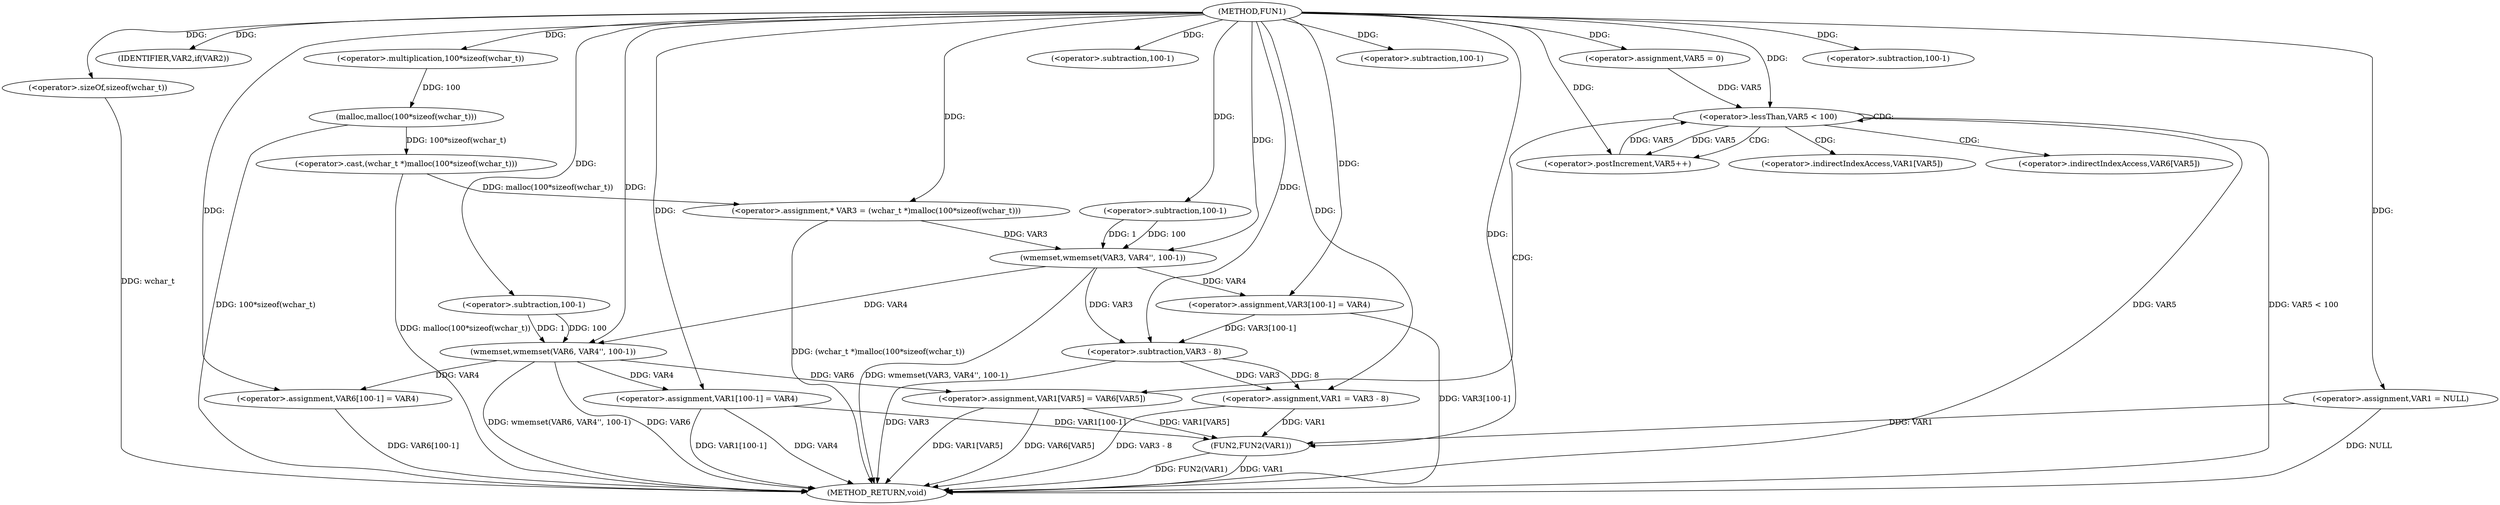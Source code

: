digraph FUN1 {  
"1000100" [label = "(METHOD,FUN1)" ]
"1000180" [label = "(METHOD_RETURN,void)" ]
"1000103" [label = "(<operator>.assignment,VAR1 = NULL)" ]
"1000107" [label = "(IDENTIFIER,VAR2,if(VAR2))" ]
"1000111" [label = "(<operator>.assignment,* VAR3 = (wchar_t *)malloc(100*sizeof(wchar_t)))" ]
"1000113" [label = "(<operator>.cast,(wchar_t *)malloc(100*sizeof(wchar_t)))" ]
"1000115" [label = "(malloc,malloc(100*sizeof(wchar_t)))" ]
"1000116" [label = "(<operator>.multiplication,100*sizeof(wchar_t))" ]
"1000118" [label = "(<operator>.sizeOf,sizeof(wchar_t))" ]
"1000120" [label = "(wmemset,wmemset(VAR3, VAR4'', 100-1))" ]
"1000123" [label = "(<operator>.subtraction,100-1)" ]
"1000126" [label = "(<operator>.assignment,VAR3[100-1] = VAR4)" ]
"1000129" [label = "(<operator>.subtraction,100-1)" ]
"1000133" [label = "(<operator>.assignment,VAR1 = VAR3 - 8)" ]
"1000135" [label = "(<operator>.subtraction,VAR3 - 8)" ]
"1000141" [label = "(wmemset,wmemset(VAR6, VAR4'', 100-1))" ]
"1000144" [label = "(<operator>.subtraction,100-1)" ]
"1000147" [label = "(<operator>.assignment,VAR6[100-1] = VAR4)" ]
"1000150" [label = "(<operator>.subtraction,100-1)" ]
"1000155" [label = "(<operator>.assignment,VAR5 = 0)" ]
"1000158" [label = "(<operator>.lessThan,VAR5 < 100)" ]
"1000161" [label = "(<operator>.postIncrement,VAR5++)" ]
"1000164" [label = "(<operator>.assignment,VAR1[VAR5] = VAR6[VAR5])" ]
"1000171" [label = "(<operator>.assignment,VAR1[100-1] = VAR4)" ]
"1000174" [label = "(<operator>.subtraction,100-1)" ]
"1000178" [label = "(FUN2,FUN2(VAR1))" ]
"1000165" [label = "(<operator>.indirectIndexAccess,VAR1[VAR5])" ]
"1000168" [label = "(<operator>.indirectIndexAccess,VAR6[VAR5])" ]
  "1000178" -> "1000180"  [ label = "DDG: VAR1"] 
  "1000103" -> "1000180"  [ label = "DDG: NULL"] 
  "1000141" -> "1000180"  [ label = "DDG: wmemset(VAR6, VAR4'', 100-1)"] 
  "1000113" -> "1000180"  [ label = "DDG: malloc(100*sizeof(wchar_t))"] 
  "1000147" -> "1000180"  [ label = "DDG: VAR6[100-1]"] 
  "1000126" -> "1000180"  [ label = "DDG: VAR3[100-1]"] 
  "1000171" -> "1000180"  [ label = "DDG: VAR4"] 
  "1000118" -> "1000180"  [ label = "DDG: wchar_t"] 
  "1000164" -> "1000180"  [ label = "DDG: VAR1[VAR5]"] 
  "1000178" -> "1000180"  [ label = "DDG: FUN2(VAR1)"] 
  "1000158" -> "1000180"  [ label = "DDG: VAR5"] 
  "1000164" -> "1000180"  [ label = "DDG: VAR6[VAR5]"] 
  "1000171" -> "1000180"  [ label = "DDG: VAR1[100-1]"] 
  "1000141" -> "1000180"  [ label = "DDG: VAR6"] 
  "1000158" -> "1000180"  [ label = "DDG: VAR5 < 100"] 
  "1000133" -> "1000180"  [ label = "DDG: VAR3 - 8"] 
  "1000111" -> "1000180"  [ label = "DDG: (wchar_t *)malloc(100*sizeof(wchar_t))"] 
  "1000120" -> "1000180"  [ label = "DDG: wmemset(VAR3, VAR4'', 100-1)"] 
  "1000135" -> "1000180"  [ label = "DDG: VAR3"] 
  "1000115" -> "1000180"  [ label = "DDG: 100*sizeof(wchar_t)"] 
  "1000100" -> "1000103"  [ label = "DDG: "] 
  "1000100" -> "1000107"  [ label = "DDG: "] 
  "1000113" -> "1000111"  [ label = "DDG: malloc(100*sizeof(wchar_t))"] 
  "1000100" -> "1000111"  [ label = "DDG: "] 
  "1000115" -> "1000113"  [ label = "DDG: 100*sizeof(wchar_t)"] 
  "1000116" -> "1000115"  [ label = "DDG: 100"] 
  "1000100" -> "1000116"  [ label = "DDG: "] 
  "1000100" -> "1000118"  [ label = "DDG: "] 
  "1000111" -> "1000120"  [ label = "DDG: VAR3"] 
  "1000100" -> "1000120"  [ label = "DDG: "] 
  "1000123" -> "1000120"  [ label = "DDG: 100"] 
  "1000123" -> "1000120"  [ label = "DDG: 1"] 
  "1000100" -> "1000123"  [ label = "DDG: "] 
  "1000120" -> "1000126"  [ label = "DDG: VAR4"] 
  "1000100" -> "1000126"  [ label = "DDG: "] 
  "1000100" -> "1000129"  [ label = "DDG: "] 
  "1000135" -> "1000133"  [ label = "DDG: VAR3"] 
  "1000135" -> "1000133"  [ label = "DDG: 8"] 
  "1000100" -> "1000133"  [ label = "DDG: "] 
  "1000120" -> "1000135"  [ label = "DDG: VAR3"] 
  "1000126" -> "1000135"  [ label = "DDG: VAR3[100-1]"] 
  "1000100" -> "1000135"  [ label = "DDG: "] 
  "1000100" -> "1000141"  [ label = "DDG: "] 
  "1000120" -> "1000141"  [ label = "DDG: VAR4"] 
  "1000144" -> "1000141"  [ label = "DDG: 100"] 
  "1000144" -> "1000141"  [ label = "DDG: 1"] 
  "1000100" -> "1000144"  [ label = "DDG: "] 
  "1000141" -> "1000147"  [ label = "DDG: VAR4"] 
  "1000100" -> "1000147"  [ label = "DDG: "] 
  "1000100" -> "1000150"  [ label = "DDG: "] 
  "1000100" -> "1000155"  [ label = "DDG: "] 
  "1000155" -> "1000158"  [ label = "DDG: VAR5"] 
  "1000161" -> "1000158"  [ label = "DDG: VAR5"] 
  "1000100" -> "1000158"  [ label = "DDG: "] 
  "1000158" -> "1000161"  [ label = "DDG: VAR5"] 
  "1000100" -> "1000161"  [ label = "DDG: "] 
  "1000141" -> "1000164"  [ label = "DDG: VAR6"] 
  "1000100" -> "1000171"  [ label = "DDG: "] 
  "1000141" -> "1000171"  [ label = "DDG: VAR4"] 
  "1000100" -> "1000174"  [ label = "DDG: "] 
  "1000171" -> "1000178"  [ label = "DDG: VAR1[100-1]"] 
  "1000103" -> "1000178"  [ label = "DDG: VAR1"] 
  "1000133" -> "1000178"  [ label = "DDG: VAR1"] 
  "1000164" -> "1000178"  [ label = "DDG: VAR1[VAR5]"] 
  "1000100" -> "1000178"  [ label = "DDG: "] 
  "1000158" -> "1000168"  [ label = "CDG: "] 
  "1000158" -> "1000164"  [ label = "CDG: "] 
  "1000158" -> "1000158"  [ label = "CDG: "] 
  "1000158" -> "1000161"  [ label = "CDG: "] 
  "1000158" -> "1000165"  [ label = "CDG: "] 
}
